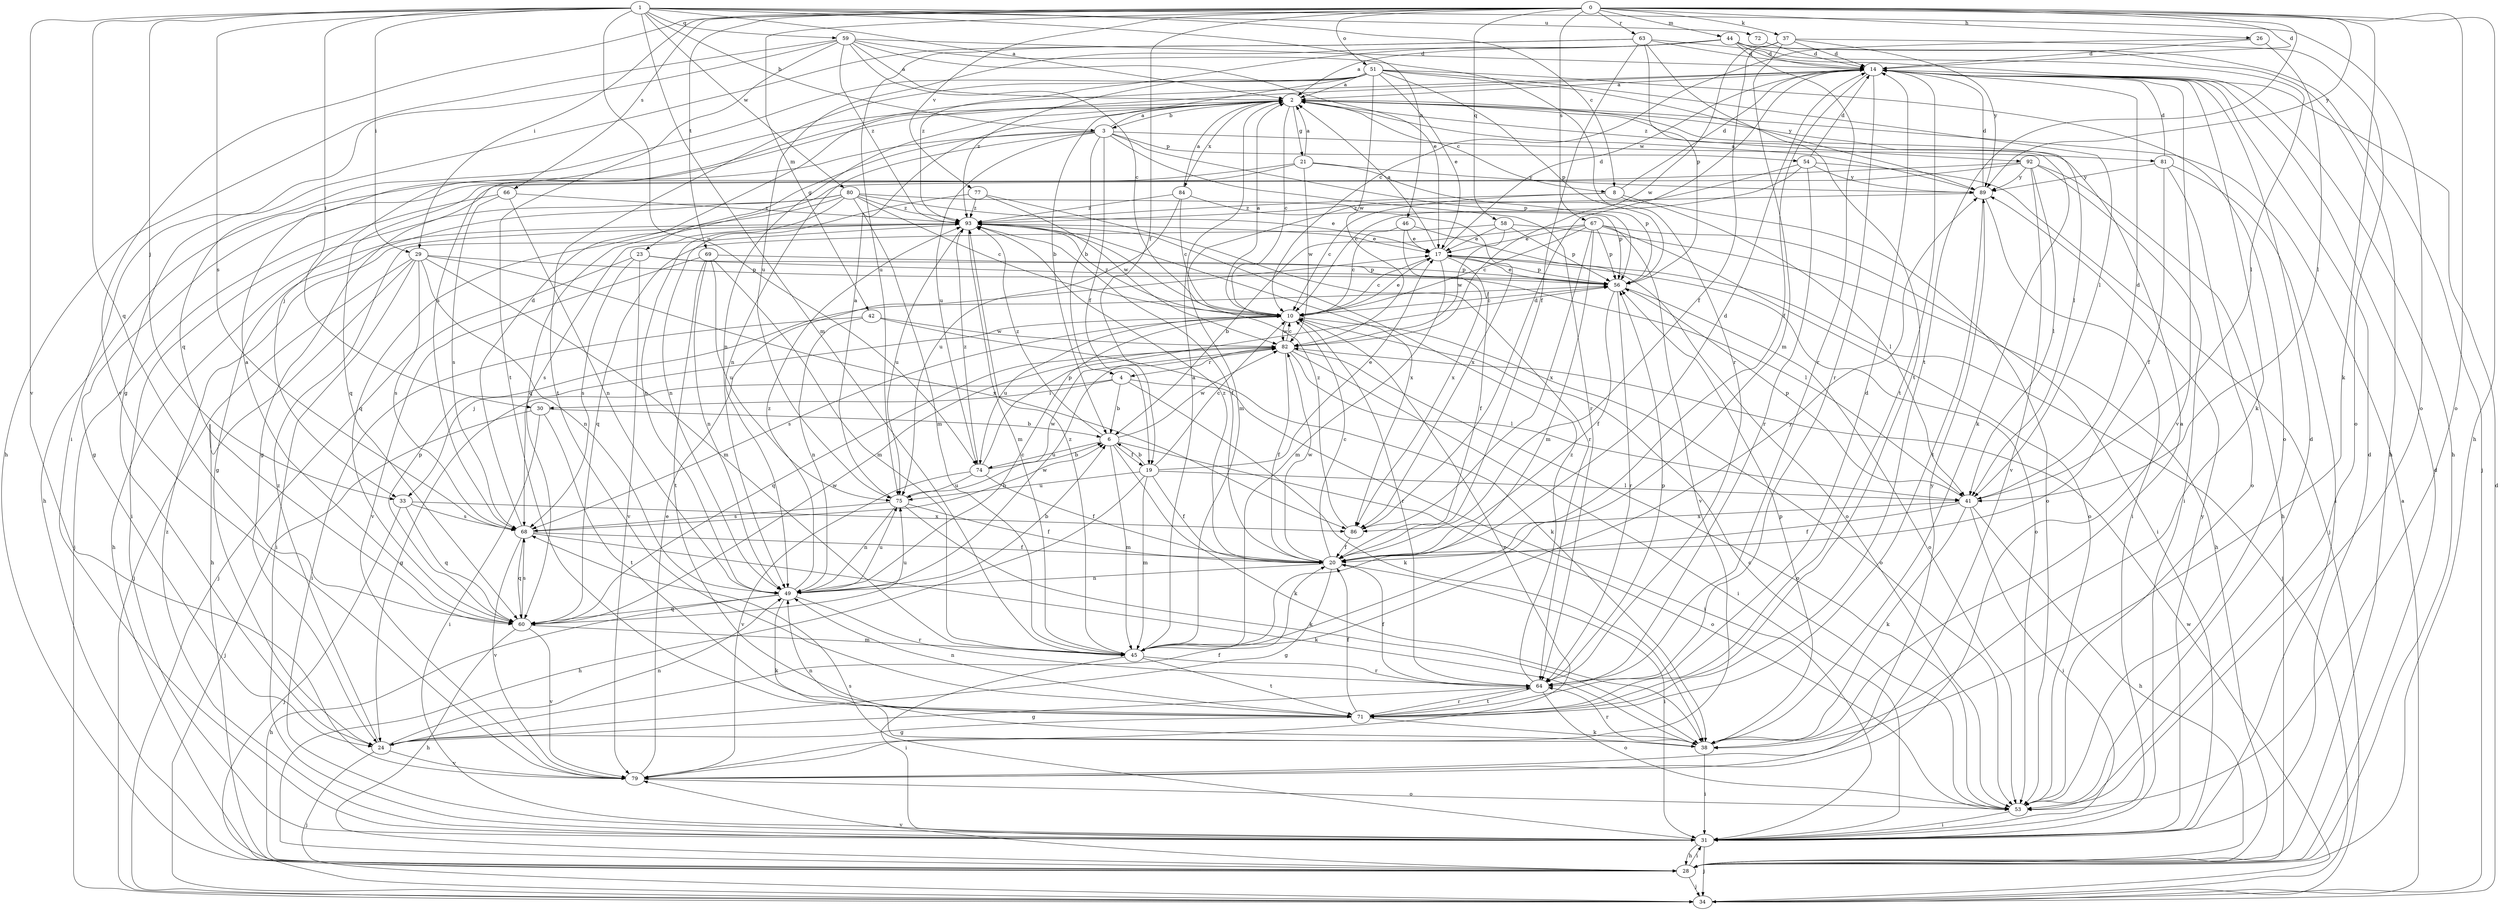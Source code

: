 strict digraph  {
0;
1;
2;
3;
4;
6;
8;
10;
14;
17;
19;
20;
21;
23;
24;
26;
28;
29;
30;
31;
33;
34;
37;
38;
41;
42;
44;
45;
46;
49;
51;
53;
54;
56;
58;
59;
60;
63;
64;
66;
67;
68;
69;
71;
72;
74;
75;
77;
79;
80;
81;
82;
84;
86;
89;
92;
93;
0 -> 14  [label=d];
0 -> 19  [label=f];
0 -> 26  [label=h];
0 -> 28  [label=h];
0 -> 29  [label=i];
0 -> 37  [label=k];
0 -> 38  [label=k];
0 -> 42  [label=m];
0 -> 44  [label=m];
0 -> 51  [label=o];
0 -> 53  [label=o];
0 -> 58  [label=q];
0 -> 63  [label=r];
0 -> 66  [label=s];
0 -> 67  [label=s];
0 -> 69  [label=t];
0 -> 71  [label=t];
0 -> 77  [label=v];
0 -> 79  [label=v];
0 -> 89  [label=y];
1 -> 2  [label=a];
1 -> 3  [label=b];
1 -> 8  [label=c];
1 -> 29  [label=i];
1 -> 30  [label=i];
1 -> 33  [label=j];
1 -> 45  [label=m];
1 -> 46  [label=n];
1 -> 53  [label=o];
1 -> 59  [label=q];
1 -> 60  [label=q];
1 -> 68  [label=s];
1 -> 72  [label=u];
1 -> 74  [label=u];
1 -> 79  [label=v];
1 -> 80  [label=w];
2 -> 3  [label=b];
2 -> 8  [label=c];
2 -> 10  [label=c];
2 -> 21  [label=g];
2 -> 33  [label=j];
2 -> 38  [label=k];
2 -> 41  [label=l];
2 -> 49  [label=n];
2 -> 84  [label=x];
2 -> 92  [label=z];
3 -> 2  [label=a];
3 -> 4  [label=b];
3 -> 19  [label=f];
3 -> 23  [label=g];
3 -> 28  [label=h];
3 -> 49  [label=n];
3 -> 54  [label=p];
3 -> 56  [label=p];
3 -> 64  [label=r];
3 -> 74  [label=u];
3 -> 81  [label=w];
4 -> 6  [label=b];
4 -> 24  [label=g];
4 -> 30  [label=i];
4 -> 31  [label=i];
4 -> 38  [label=k];
6 -> 19  [label=f];
6 -> 38  [label=k];
6 -> 45  [label=m];
6 -> 53  [label=o];
6 -> 74  [label=u];
6 -> 82  [label=w];
6 -> 93  [label=z];
8 -> 10  [label=c];
8 -> 14  [label=d];
8 -> 41  [label=l];
8 -> 53  [label=o];
8 -> 93  [label=z];
10 -> 2  [label=a];
10 -> 17  [label=e];
10 -> 33  [label=j];
10 -> 53  [label=o];
10 -> 64  [label=r];
10 -> 68  [label=s];
10 -> 74  [label=u];
10 -> 82  [label=w];
10 -> 93  [label=z];
14 -> 2  [label=a];
14 -> 20  [label=f];
14 -> 38  [label=k];
14 -> 64  [label=r];
14 -> 68  [label=s];
14 -> 71  [label=t];
14 -> 79  [label=v];
17 -> 2  [label=a];
17 -> 10  [label=c];
17 -> 14  [label=d];
17 -> 20  [label=f];
17 -> 34  [label=j];
17 -> 45  [label=m];
17 -> 53  [label=o];
17 -> 56  [label=p];
19 -> 6  [label=b];
19 -> 10  [label=c];
19 -> 17  [label=e];
19 -> 20  [label=f];
19 -> 28  [label=h];
19 -> 41  [label=l];
19 -> 45  [label=m];
19 -> 75  [label=u];
20 -> 10  [label=c];
20 -> 14  [label=d];
20 -> 24  [label=g];
20 -> 31  [label=i];
20 -> 49  [label=n];
20 -> 82  [label=w];
20 -> 93  [label=z];
21 -> 2  [label=a];
21 -> 24  [label=g];
21 -> 56  [label=p];
21 -> 60  [label=q];
21 -> 82  [label=w];
21 -> 89  [label=y];
23 -> 34  [label=j];
23 -> 41  [label=l];
23 -> 56  [label=p];
23 -> 68  [label=s];
23 -> 79  [label=v];
24 -> 20  [label=f];
24 -> 34  [label=j];
24 -> 49  [label=n];
24 -> 79  [label=v];
24 -> 93  [label=z];
26 -> 10  [label=c];
26 -> 14  [label=d];
26 -> 41  [label=l];
28 -> 14  [label=d];
28 -> 31  [label=i];
28 -> 34  [label=j];
28 -> 79  [label=v];
29 -> 28  [label=h];
29 -> 31  [label=i];
29 -> 34  [label=j];
29 -> 45  [label=m];
29 -> 49  [label=n];
29 -> 56  [label=p];
29 -> 68  [label=s];
29 -> 86  [label=x];
30 -> 6  [label=b];
30 -> 31  [label=i];
30 -> 34  [label=j];
30 -> 71  [label=t];
31 -> 14  [label=d];
31 -> 28  [label=h];
31 -> 34  [label=j];
31 -> 68  [label=s];
31 -> 89  [label=y];
31 -> 93  [label=z];
33 -> 34  [label=j];
33 -> 60  [label=q];
33 -> 68  [label=s];
33 -> 86  [label=x];
34 -> 2  [label=a];
34 -> 14  [label=d];
34 -> 82  [label=w];
37 -> 14  [label=d];
37 -> 20  [label=f];
37 -> 45  [label=m];
37 -> 53  [label=o];
37 -> 82  [label=w];
37 -> 89  [label=y];
38 -> 2  [label=a];
38 -> 31  [label=i];
38 -> 49  [label=n];
38 -> 56  [label=p];
38 -> 64  [label=r];
41 -> 14  [label=d];
41 -> 20  [label=f];
41 -> 28  [label=h];
41 -> 31  [label=i];
41 -> 38  [label=k];
41 -> 56  [label=p];
41 -> 86  [label=x];
42 -> 31  [label=i];
42 -> 38  [label=k];
42 -> 49  [label=n];
42 -> 82  [label=w];
44 -> 2  [label=a];
44 -> 14  [label=d];
44 -> 28  [label=h];
44 -> 34  [label=j];
44 -> 41  [label=l];
44 -> 64  [label=r];
44 -> 75  [label=u];
44 -> 93  [label=z];
45 -> 2  [label=a];
45 -> 31  [label=i];
45 -> 64  [label=r];
45 -> 71  [label=t];
45 -> 89  [label=y];
45 -> 93  [label=z];
46 -> 10  [label=c];
46 -> 17  [label=e];
46 -> 53  [label=o];
46 -> 86  [label=x];
49 -> 6  [label=b];
49 -> 10  [label=c];
49 -> 28  [label=h];
49 -> 38  [label=k];
49 -> 60  [label=q];
49 -> 64  [label=r];
49 -> 75  [label=u];
49 -> 82  [label=w];
49 -> 93  [label=z];
51 -> 2  [label=a];
51 -> 6  [label=b];
51 -> 17  [label=e];
51 -> 41  [label=l];
51 -> 53  [label=o];
51 -> 56  [label=p];
51 -> 60  [label=q];
51 -> 71  [label=t];
51 -> 82  [label=w];
51 -> 89  [label=y];
51 -> 93  [label=z];
53 -> 10  [label=c];
53 -> 14  [label=d];
53 -> 31  [label=i];
54 -> 10  [label=c];
54 -> 14  [label=d];
54 -> 34  [label=j];
54 -> 45  [label=m];
54 -> 64  [label=r];
54 -> 89  [label=y];
56 -> 10  [label=c];
56 -> 17  [label=e];
56 -> 20  [label=f];
56 -> 53  [label=o];
56 -> 64  [label=r];
58 -> 17  [label=e];
58 -> 28  [label=h];
58 -> 56  [label=p];
58 -> 60  [label=q];
58 -> 82  [label=w];
59 -> 2  [label=a];
59 -> 10  [label=c];
59 -> 14  [label=d];
59 -> 17  [label=e];
59 -> 28  [label=h];
59 -> 31  [label=i];
59 -> 64  [label=r];
59 -> 71  [label=t];
59 -> 93  [label=z];
60 -> 2  [label=a];
60 -> 28  [label=h];
60 -> 45  [label=m];
60 -> 56  [label=p];
60 -> 68  [label=s];
60 -> 75  [label=u];
60 -> 79  [label=v];
60 -> 82  [label=w];
63 -> 14  [label=d];
63 -> 20  [label=f];
63 -> 24  [label=g];
63 -> 28  [label=h];
63 -> 56  [label=p];
63 -> 71  [label=t];
63 -> 75  [label=u];
64 -> 20  [label=f];
64 -> 24  [label=g];
64 -> 53  [label=o];
64 -> 56  [label=p];
64 -> 71  [label=t];
64 -> 93  [label=z];
66 -> 34  [label=j];
66 -> 49  [label=n];
66 -> 68  [label=s];
66 -> 93  [label=z];
67 -> 6  [label=b];
67 -> 10  [label=c];
67 -> 17  [label=e];
67 -> 31  [label=i];
67 -> 45  [label=m];
67 -> 53  [label=o];
67 -> 56  [label=p];
67 -> 79  [label=v];
67 -> 86  [label=x];
68 -> 6  [label=b];
68 -> 14  [label=d];
68 -> 20  [label=f];
68 -> 38  [label=k];
68 -> 60  [label=q];
68 -> 79  [label=v];
69 -> 45  [label=m];
69 -> 49  [label=n];
69 -> 56  [label=p];
69 -> 71  [label=t];
69 -> 75  [label=u];
69 -> 79  [label=v];
71 -> 14  [label=d];
71 -> 20  [label=f];
71 -> 24  [label=g];
71 -> 38  [label=k];
71 -> 49  [label=n];
71 -> 64  [label=r];
72 -> 14  [label=d];
74 -> 6  [label=b];
74 -> 20  [label=f];
74 -> 56  [label=p];
74 -> 75  [label=u];
74 -> 79  [label=v];
74 -> 93  [label=z];
75 -> 2  [label=a];
75 -> 20  [label=f];
75 -> 38  [label=k];
75 -> 49  [label=n];
75 -> 68  [label=s];
75 -> 82  [label=w];
77 -> 49  [label=n];
77 -> 64  [label=r];
77 -> 82  [label=w];
77 -> 93  [label=z];
79 -> 10  [label=c];
79 -> 17  [label=e];
79 -> 53  [label=o];
79 -> 89  [label=y];
80 -> 10  [label=c];
80 -> 17  [label=e];
80 -> 24  [label=g];
80 -> 31  [label=i];
80 -> 45  [label=m];
80 -> 49  [label=n];
80 -> 56  [label=p];
80 -> 60  [label=q];
80 -> 93  [label=z];
81 -> 14  [label=d];
81 -> 20  [label=f];
81 -> 31  [label=i];
81 -> 53  [label=o];
81 -> 89  [label=y];
82 -> 10  [label=c];
82 -> 20  [label=f];
82 -> 31  [label=i];
82 -> 41  [label=l];
82 -> 53  [label=o];
82 -> 60  [label=q];
82 -> 4  [label=r];
84 -> 2  [label=a];
84 -> 10  [label=c];
84 -> 75  [label=u];
84 -> 86  [label=x];
84 -> 93  [label=z];
86 -> 14  [label=d];
86 -> 20  [label=f];
86 -> 93  [label=z];
89 -> 2  [label=a];
89 -> 14  [label=d];
89 -> 31  [label=i];
89 -> 71  [label=t];
89 -> 93  [label=z];
92 -> 24  [label=g];
92 -> 28  [label=h];
92 -> 31  [label=i];
92 -> 41  [label=l];
92 -> 60  [label=q];
92 -> 79  [label=v];
92 -> 89  [label=y];
93 -> 17  [label=e];
93 -> 20  [label=f];
93 -> 28  [label=h];
93 -> 45  [label=m];
93 -> 68  [label=s];
93 -> 75  [label=u];
93 -> 86  [label=x];
}
